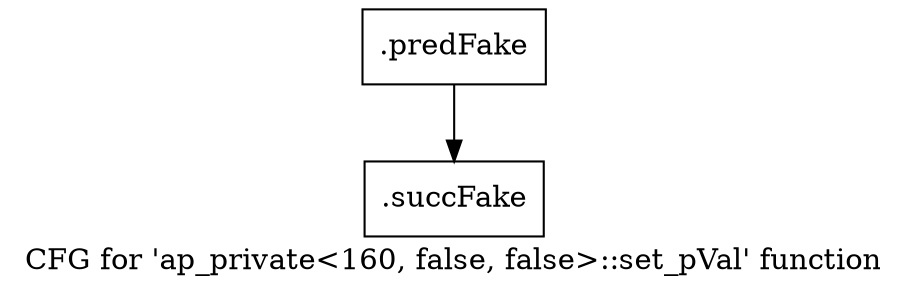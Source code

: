 digraph "CFG for 'ap_private\<160, false, false\>::set_pVal' function" {
	label="CFG for 'ap_private\<160, false, false\>::set_pVal' function";

	Node0x5883830 [shape=record,filename="",linenumber="",label="{.predFake}"];
	Node0x5883830 -> Node0x60755c0[ callList="" memoryops="" filename="/mnt/xilinx/Vitis_HLS/2021.2/include/etc/ap_private.h" execusionnum="0"];
	Node0x60755c0 [shape=record,filename="/mnt/xilinx/Vitis_HLS/2021.2/include/etc/ap_private.h",linenumber="3304",label="{.succFake}"];
}
